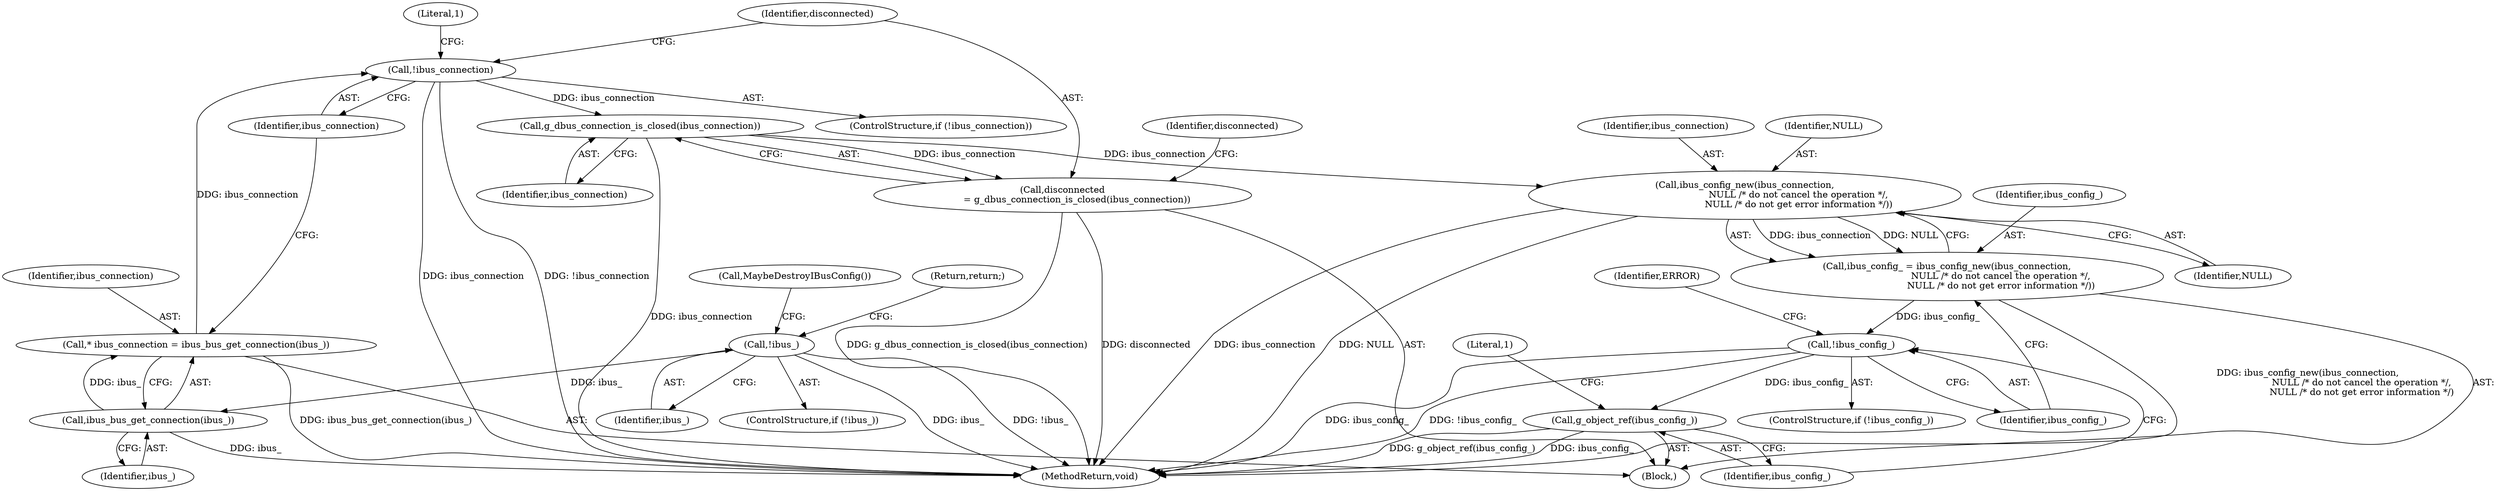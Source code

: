 digraph "0_Chrome_dc7b094a338c6c521f918f478e993f0f74bbea0d_67@API" {
"1000120" [label="(Call,!ibus_connection)"];
"1000115" [label="(Call,* ibus_connection = ibus_bus_get_connection(ibus_))"];
"1000117" [label="(Call,ibus_bus_get_connection(ibus_))"];
"1000105" [label="(Call,!ibus_)"];
"1000133" [label="(Call,g_dbus_connection_is_closed(ibus_connection))"];
"1000131" [label="(Call,disconnected\n          = g_dbus_connection_is_closed(ibus_connection))"];
"1000147" [label="(Call,ibus_config_new(ibus_connection,\n                                     NULL /* do not cancel the operation */,\n                                     NULL /* do not get error information */))"];
"1000145" [label="(Call,ibus_config_ = ibus_config_new(ibus_connection,\n                                     NULL /* do not cancel the operation */,\n                                     NULL /* do not get error information */))"];
"1000152" [label="(Call,!ibus_config_)"];
"1000160" [label="(Call,g_object_ref(ibus_config_))"];
"1000133" [label="(Call,g_dbus_connection_is_closed(ibus_connection))"];
"1000116" [label="(Identifier,ibus_connection)"];
"1000161" [label="(Identifier,ibus_config_)"];
"1000150" [label="(Identifier,NULL)"];
"1000134" [label="(Identifier,ibus_connection)"];
"1000118" [label="(Identifier,ibus_)"];
"1000125" [label="(Literal,1)"];
"1000166" [label="(MethodReturn,void)"];
"1000115" [label="(Call,* ibus_connection = ibus_bus_get_connection(ibus_))"];
"1000152" [label="(Call,!ibus_config_)"];
"1000119" [label="(ControlStructure,if (!ibus_connection))"];
"1000164" [label="(Literal,1)"];
"1000120" [label="(Call,!ibus_connection)"];
"1000105" [label="(Call,!ibus_)"];
"1000145" [label="(Call,ibus_config_ = ibus_config_new(ibus_connection,\n                                     NULL /* do not cancel the operation */,\n                                     NULL /* do not get error information */))"];
"1000157" [label="(Identifier,ERROR)"];
"1000108" [label="(Return,return;)"];
"1000117" [label="(Call,ibus_bus_get_connection(ibus_))"];
"1000146" [label="(Identifier,ibus_config_)"];
"1000121" [label="(Identifier,ibus_connection)"];
"1000106" [label="(Identifier,ibus_)"];
"1000148" [label="(Identifier,ibus_connection)"];
"1000149" [label="(Identifier,NULL)"];
"1000113" [label="(Block,)"];
"1000153" [label="(Identifier,ibus_config_)"];
"1000109" [label="(Call,MaybeDestroyIBusConfig())"];
"1000132" [label="(Identifier,disconnected)"];
"1000147" [label="(Call,ibus_config_new(ibus_connection,\n                                     NULL /* do not cancel the operation */,\n                                     NULL /* do not get error information */))"];
"1000160" [label="(Call,g_object_ref(ibus_config_))"];
"1000131" [label="(Call,disconnected\n          = g_dbus_connection_is_closed(ibus_connection))"];
"1000104" [label="(ControlStructure,if (!ibus_))"];
"1000151" [label="(ControlStructure,if (!ibus_config_))"];
"1000136" [label="(Identifier,disconnected)"];
"1000120" -> "1000119"  [label="AST: "];
"1000120" -> "1000121"  [label="CFG: "];
"1000121" -> "1000120"  [label="AST: "];
"1000125" -> "1000120"  [label="CFG: "];
"1000132" -> "1000120"  [label="CFG: "];
"1000120" -> "1000166"  [label="DDG: !ibus_connection"];
"1000120" -> "1000166"  [label="DDG: ibus_connection"];
"1000115" -> "1000120"  [label="DDG: ibus_connection"];
"1000120" -> "1000133"  [label="DDG: ibus_connection"];
"1000115" -> "1000113"  [label="AST: "];
"1000115" -> "1000117"  [label="CFG: "];
"1000116" -> "1000115"  [label="AST: "];
"1000117" -> "1000115"  [label="AST: "];
"1000121" -> "1000115"  [label="CFG: "];
"1000115" -> "1000166"  [label="DDG: ibus_bus_get_connection(ibus_)"];
"1000117" -> "1000115"  [label="DDG: ibus_"];
"1000117" -> "1000118"  [label="CFG: "];
"1000118" -> "1000117"  [label="AST: "];
"1000117" -> "1000166"  [label="DDG: ibus_"];
"1000105" -> "1000117"  [label="DDG: ibus_"];
"1000105" -> "1000104"  [label="AST: "];
"1000105" -> "1000106"  [label="CFG: "];
"1000106" -> "1000105"  [label="AST: "];
"1000108" -> "1000105"  [label="CFG: "];
"1000109" -> "1000105"  [label="CFG: "];
"1000105" -> "1000166"  [label="DDG: !ibus_"];
"1000105" -> "1000166"  [label="DDG: ibus_"];
"1000133" -> "1000131"  [label="AST: "];
"1000133" -> "1000134"  [label="CFG: "];
"1000134" -> "1000133"  [label="AST: "];
"1000131" -> "1000133"  [label="CFG: "];
"1000133" -> "1000166"  [label="DDG: ibus_connection"];
"1000133" -> "1000131"  [label="DDG: ibus_connection"];
"1000133" -> "1000147"  [label="DDG: ibus_connection"];
"1000131" -> "1000113"  [label="AST: "];
"1000132" -> "1000131"  [label="AST: "];
"1000136" -> "1000131"  [label="CFG: "];
"1000131" -> "1000166"  [label="DDG: disconnected"];
"1000131" -> "1000166"  [label="DDG: g_dbus_connection_is_closed(ibus_connection)"];
"1000147" -> "1000145"  [label="AST: "];
"1000147" -> "1000150"  [label="CFG: "];
"1000148" -> "1000147"  [label="AST: "];
"1000149" -> "1000147"  [label="AST: "];
"1000150" -> "1000147"  [label="AST: "];
"1000145" -> "1000147"  [label="CFG: "];
"1000147" -> "1000166"  [label="DDG: NULL"];
"1000147" -> "1000166"  [label="DDG: ibus_connection"];
"1000147" -> "1000145"  [label="DDG: ibus_connection"];
"1000147" -> "1000145"  [label="DDG: NULL"];
"1000145" -> "1000113"  [label="AST: "];
"1000146" -> "1000145"  [label="AST: "];
"1000153" -> "1000145"  [label="CFG: "];
"1000145" -> "1000166"  [label="DDG: ibus_config_new(ibus_connection,\n                                     NULL /* do not cancel the operation */,\n                                     NULL /* do not get error information */)"];
"1000145" -> "1000152"  [label="DDG: ibus_config_"];
"1000152" -> "1000151"  [label="AST: "];
"1000152" -> "1000153"  [label="CFG: "];
"1000153" -> "1000152"  [label="AST: "];
"1000157" -> "1000152"  [label="CFG: "];
"1000161" -> "1000152"  [label="CFG: "];
"1000152" -> "1000166"  [label="DDG: ibus_config_"];
"1000152" -> "1000166"  [label="DDG: !ibus_config_"];
"1000152" -> "1000160"  [label="DDG: ibus_config_"];
"1000160" -> "1000113"  [label="AST: "];
"1000160" -> "1000161"  [label="CFG: "];
"1000161" -> "1000160"  [label="AST: "];
"1000164" -> "1000160"  [label="CFG: "];
"1000160" -> "1000166"  [label="DDG: g_object_ref(ibus_config_)"];
"1000160" -> "1000166"  [label="DDG: ibus_config_"];
}
